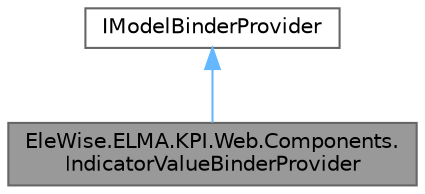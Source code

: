 digraph "EleWise.ELMA.KPI.Web.Components.IndicatorValueBinderProvider"
{
 // LATEX_PDF_SIZE
  bgcolor="transparent";
  edge [fontname=Helvetica,fontsize=10,labelfontname=Helvetica,labelfontsize=10];
  node [fontname=Helvetica,fontsize=10,shape=box,height=0.2,width=0.4];
  Node1 [id="Node000001",label="EleWise.ELMA.KPI.Web.Components.\lIndicatorValueBinderProvider",height=0.2,width=0.4,color="gray40", fillcolor="grey60", style="filled", fontcolor="black",tooltip="Провайдер биндинга значения показателя"];
  Node2 -> Node1 [id="edge1_Node000001_Node000002",dir="back",color="steelblue1",style="solid",tooltip=" "];
  Node2 [id="Node000002",label="IModelBinderProvider",height=0.2,width=0.4,color="gray40", fillcolor="white", style="filled",tooltip=" "];
}
